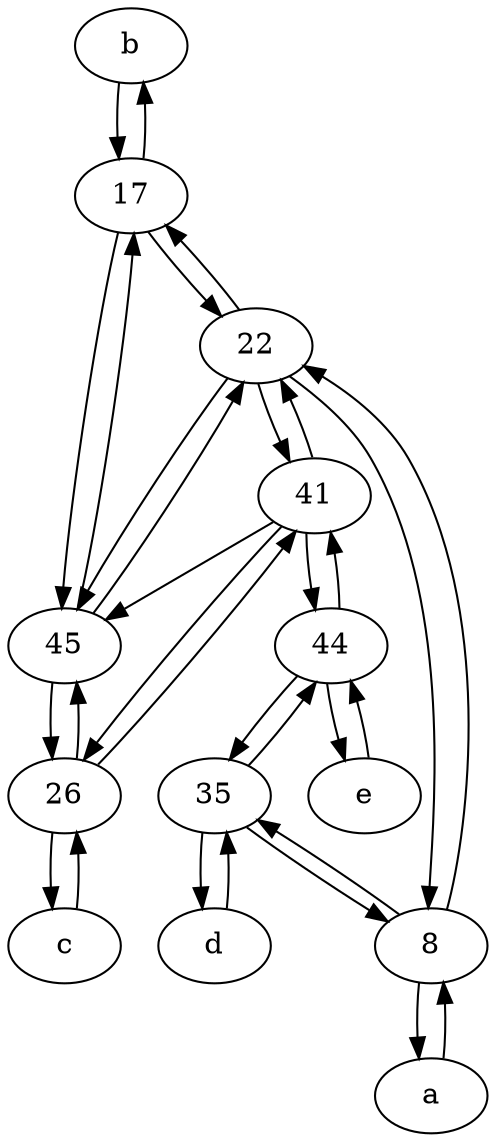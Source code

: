 digraph  {
	b [pos="50,20!"];
	41;
	45;
	8;
	35;
	c [pos="20,10!"];
	a [pos="40,10!"];
	26;
	44;
	17;
	d [pos="20,30!"];
	22;
	e [pos="30,50!"];
	a -> 8;
	41 -> 22;
	17 -> b;
	e -> 44;
	c -> 26;
	41 -> 44;
	8 -> 22;
	22 -> 45;
	17 -> 22;
	22 -> 8;
	8 -> 35;
	26 -> 45;
	35 -> 8;
	44 -> 35;
	41 -> 45;
	45 -> 22;
	45 -> 17;
	17 -> 45;
	41 -> 26;
	44 -> 41;
	35 -> d;
	b -> 17;
	22 -> 41;
	44 -> e;
	26 -> c;
	35 -> 44;
	45 -> 26;
	26 -> 41;
	8 -> a;
	d -> 35;
	22 -> 17;

	}